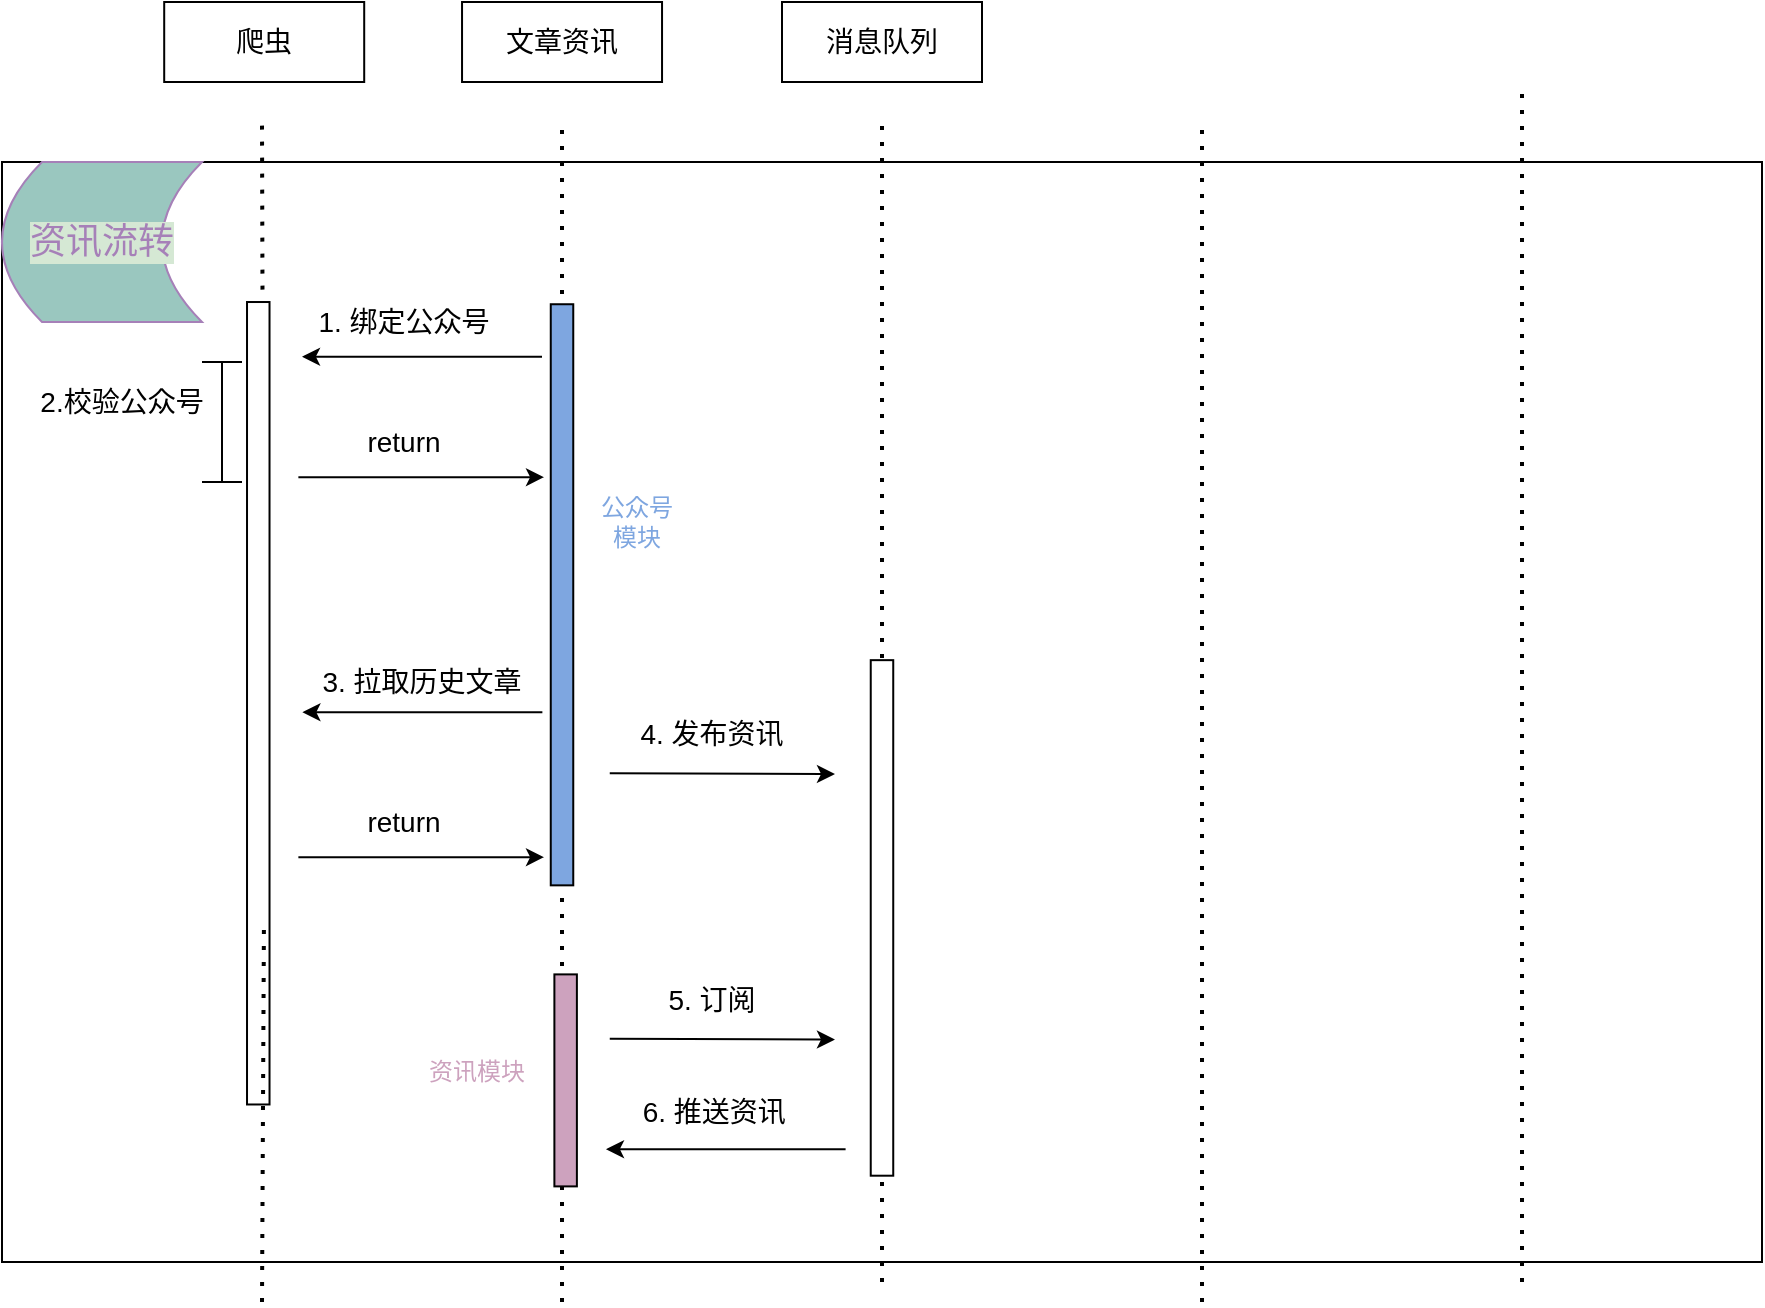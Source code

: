 <mxfile version="14.9.0" type="github">
  <diagram id="SL1lb7ijx7Cb3OfJvjon" name="Page-1">
    <mxGraphModel dx="969" dy="562" grid="1" gridSize="10" guides="1" tooltips="1" connect="1" arrows="1" fold="1" page="1" pageScale="1" pageWidth="827" pageHeight="1169" math="0" shadow="0">
      <root>
        <mxCell id="0" />
        <mxCell id="1" parent="0" />
        <mxCell id="6-Um68GeObjWVh0zbRat-1" value="" style="rounded=0;whiteSpace=wrap;html=1;" vertex="1" parent="1">
          <mxGeometry x="160" y="160" width="880" height="550" as="geometry" />
        </mxCell>
        <mxCell id="6-Um68GeObjWVh0zbRat-3" value="" style="endArrow=none;dashed=1;html=1;dashPattern=1 3;strokeWidth=2;startArrow=none;" edge="1" parent="1">
          <mxGeometry width="50" height="50" relative="1" as="geometry">
            <mxPoint x="291.014" y="487.81" as="sourcePoint" />
            <mxPoint x="290" y="140" as="targetPoint" />
          </mxGeometry>
        </mxCell>
        <mxCell id="6-Um68GeObjWVh0zbRat-4" value="&lt;span style=&quot;font-size: 14px&quot;&gt;爬虫&lt;/span&gt;" style="rounded=0;whiteSpace=wrap;html=1;" vertex="1" parent="1">
          <mxGeometry x="241.1" y="80" width="100" height="40" as="geometry" />
        </mxCell>
        <mxCell id="6-Um68GeObjWVh0zbRat-5" value="&lt;span style=&quot;font-size: 14px&quot;&gt;文章资讯&lt;/span&gt;" style="rounded=0;whiteSpace=wrap;html=1;" vertex="1" parent="1">
          <mxGeometry x="390.02" y="80" width="100" height="40" as="geometry" />
        </mxCell>
        <mxCell id="6-Um68GeObjWVh0zbRat-6" value="" style="endArrow=none;dashed=1;html=1;dashPattern=1 3;strokeWidth=2;" edge="1" parent="1">
          <mxGeometry width="50" height="50" relative="1" as="geometry">
            <mxPoint x="440" y="730" as="sourcePoint" />
            <mxPoint x="440" y="140" as="targetPoint" />
          </mxGeometry>
        </mxCell>
        <mxCell id="6-Um68GeObjWVh0zbRat-7" value="" style="endArrow=none;dashed=1;html=1;dashPattern=1 3;strokeWidth=2;" edge="1" parent="1">
          <mxGeometry width="50" height="50" relative="1" as="geometry">
            <mxPoint x="600" y="720" as="sourcePoint" />
            <mxPoint x="600" y="140" as="targetPoint" />
          </mxGeometry>
        </mxCell>
        <mxCell id="6-Um68GeObjWVh0zbRat-8" value="" style="endArrow=none;dashed=1;html=1;dashPattern=1 3;strokeWidth=2;" edge="1" parent="1">
          <mxGeometry width="50" height="50" relative="1" as="geometry">
            <mxPoint x="760" y="730" as="sourcePoint" />
            <mxPoint x="760" y="140" as="targetPoint" />
          </mxGeometry>
        </mxCell>
        <mxCell id="6-Um68GeObjWVh0zbRat-9" value="&lt;span style=&quot;font-size: 14px&quot;&gt;消息队列&lt;/span&gt;" style="rounded=0;whiteSpace=wrap;html=1;" vertex="1" parent="1">
          <mxGeometry x="550" y="80" width="100" height="40" as="geometry" />
        </mxCell>
        <mxCell id="6-Um68GeObjWVh0zbRat-10" value="" style="endArrow=none;dashed=1;html=1;dashPattern=1 3;strokeWidth=2;entryX=0.5;entryY=1;entryDx=0;entryDy=0;" edge="1" parent="1">
          <mxGeometry width="50" height="50" relative="1" as="geometry">
            <mxPoint x="920" y="720" as="sourcePoint" />
            <mxPoint x="920" y="120" as="targetPoint" />
          </mxGeometry>
        </mxCell>
        <mxCell id="6-Um68GeObjWVh0zbRat-11" value="" style="rounded=0;whiteSpace=wrap;html=1;rotation=-90;" vertex="1" parent="1">
          <mxGeometry x="87.52" y="425" width="401.23" height="11.25" as="geometry" />
        </mxCell>
        <mxCell id="6-Um68GeObjWVh0zbRat-12" value="" style="endArrow=classic;html=1;" edge="1" parent="1">
          <mxGeometry width="50" height="50" relative="1" as="geometry">
            <mxPoint x="430" y="257.33" as="sourcePoint" />
            <mxPoint x="310" y="257.33" as="targetPoint" />
          </mxGeometry>
        </mxCell>
        <mxCell id="6-Um68GeObjWVh0zbRat-13" value="" style="rounded=0;whiteSpace=wrap;html=1;rotation=-90;fillColor=#7EA6E0;" vertex="1" parent="1">
          <mxGeometry x="294.73" y="370.77" width="290.55" height="11.25" as="geometry" />
        </mxCell>
        <mxCell id="6-Um68GeObjWVh0zbRat-14" value="&lt;font style=&quot;font-size: 14px&quot;&gt;4. 发布资讯&lt;/font&gt;" style="text;html=1;strokeColor=none;fillColor=none;align=center;verticalAlign=middle;whiteSpace=wrap;rounded=0;" vertex="1" parent="1">
          <mxGeometry x="445.28" y="436.25" width="140" height="20" as="geometry" />
        </mxCell>
        <mxCell id="6-Um68GeObjWVh0zbRat-15" value="" style="endArrow=classic;html=1;" edge="1" parent="1">
          <mxGeometry width="50" height="50" relative="1" as="geometry">
            <mxPoint x="463.87" y="465.62" as="sourcePoint" />
            <mxPoint x="576.49" y="466" as="targetPoint" />
          </mxGeometry>
        </mxCell>
        <mxCell id="6-Um68GeObjWVh0zbRat-16" value="" style="rounded=0;whiteSpace=wrap;html=1;rotation=-90;" vertex="1" parent="1">
          <mxGeometry x="471.11" y="532.34" width="257.77" height="11.25" as="geometry" />
        </mxCell>
        <mxCell id="6-Um68GeObjWVh0zbRat-18" value="" style="endArrow=none;dashed=1;html=1;dashPattern=1 3;strokeWidth=2;" edge="1" parent="1">
          <mxGeometry width="50" height="50" relative="1" as="geometry">
            <mxPoint x="290" y="730" as="sourcePoint" />
            <mxPoint x="290.953" y="543.44" as="targetPoint" />
          </mxGeometry>
        </mxCell>
        <mxCell id="6-Um68GeObjWVh0zbRat-19" value="" style="rounded=0;whiteSpace=wrap;html=1;rotation=-90;fillColor=#CDA2BE;" vertex="1" parent="1">
          <mxGeometry x="388.82" y="613.57" width="106" height="11.25" as="geometry" />
        </mxCell>
        <mxCell id="6-Um68GeObjWVh0zbRat-20" value="&lt;font style=&quot;font-size: 14px&quot;&gt;6. 推送资讯&amp;nbsp;&amp;nbsp;&lt;/font&gt;" style="text;html=1;strokeColor=none;fillColor=none;align=center;verticalAlign=middle;whiteSpace=wrap;rounded=0;" vertex="1" parent="1">
          <mxGeometry x="455.09" y="624.82" width="130.19" height="20" as="geometry" />
        </mxCell>
        <mxCell id="6-Um68GeObjWVh0zbRat-21" value="&lt;font style=&quot;font-size: 14px&quot;&gt;1. 绑定公众号&lt;/font&gt;" style="text;html=1;strokeColor=none;fillColor=none;align=center;verticalAlign=middle;whiteSpace=wrap;rounded=0;" vertex="1" parent="1">
          <mxGeometry x="291" y="230" width="140" height="20" as="geometry" />
        </mxCell>
        <mxCell id="6-Um68GeObjWVh0zbRat-22" value="" style="endArrow=classic;html=1;" edge="1" parent="1">
          <mxGeometry width="50" height="50" relative="1" as="geometry">
            <mxPoint x="581.8" y="653.57" as="sourcePoint" />
            <mxPoint x="461.99" y="653.57" as="targetPoint" />
          </mxGeometry>
        </mxCell>
        <mxCell id="6-Um68GeObjWVh0zbRat-25" value="" style="endArrow=classic;html=1;" edge="1" parent="1">
          <mxGeometry width="50" height="50" relative="1" as="geometry">
            <mxPoint x="430.19" y="435.13" as="sourcePoint" />
            <mxPoint x="310.19" y="435.13" as="targetPoint" />
          </mxGeometry>
        </mxCell>
        <mxCell id="6-Um68GeObjWVh0zbRat-26" value="&lt;font style=&quot;font-size: 14px&quot;&gt;3. 拉取历史文章&lt;/font&gt;" style="text;html=1;strokeColor=none;fillColor=none;align=center;verticalAlign=middle;whiteSpace=wrap;rounded=0;" vertex="1" parent="1">
          <mxGeometry x="300.19" y="410" width="140" height="20" as="geometry" />
        </mxCell>
        <mxCell id="6-Um68GeObjWVh0zbRat-27" value="" style="endArrow=classic;html=1;" edge="1" parent="1">
          <mxGeometry width="50" height="50" relative="1" as="geometry">
            <mxPoint x="308.19" y="317.57" as="sourcePoint" />
            <mxPoint x="431.0" y="317.57" as="targetPoint" />
          </mxGeometry>
        </mxCell>
        <mxCell id="6-Um68GeObjWVh0zbRat-28" value="&lt;span style=&quot;font-size: 14px&quot;&gt;return&lt;/span&gt;" style="text;html=1;strokeColor=none;fillColor=none;align=center;verticalAlign=middle;whiteSpace=wrap;rounded=0;" vertex="1" parent="1">
          <mxGeometry x="291" y="290" width="140" height="20" as="geometry" />
        </mxCell>
        <mxCell id="6-Um68GeObjWVh0zbRat-29" value="" style="endArrow=classic;html=1;" edge="1" parent="1">
          <mxGeometry width="50" height="50" relative="1" as="geometry">
            <mxPoint x="308.19" y="507.57" as="sourcePoint" />
            <mxPoint x="431" y="507.57" as="targetPoint" />
          </mxGeometry>
        </mxCell>
        <mxCell id="6-Um68GeObjWVh0zbRat-30" value="&lt;span style=&quot;font-size: 14px&quot;&gt;return&lt;/span&gt;" style="text;html=1;strokeColor=none;fillColor=none;align=center;verticalAlign=middle;whiteSpace=wrap;rounded=0;" vertex="1" parent="1">
          <mxGeometry x="291" y="480" width="140" height="20" as="geometry" />
        </mxCell>
        <mxCell id="6-Um68GeObjWVh0zbRat-32" value="" style="shape=crossbar;whiteSpace=wrap;html=1;rounded=1;direction=south;" vertex="1" parent="1">
          <mxGeometry x="260" y="260" width="20" height="60" as="geometry" />
        </mxCell>
        <mxCell id="6-Um68GeObjWVh0zbRat-33" value="&lt;font style=&quot;font-size: 14px&quot;&gt;2.校验公众号&lt;/font&gt;" style="text;html=1;strokeColor=none;fillColor=none;align=center;verticalAlign=middle;whiteSpace=wrap;rounded=0;" vertex="1" parent="1">
          <mxGeometry x="170" y="270" width="100" height="20" as="geometry" />
        </mxCell>
        <mxCell id="6-Um68GeObjWVh0zbRat-34" value="&lt;font style=&quot;font-size: 14px&quot;&gt;5. 订阅&lt;/font&gt;" style="text;html=1;strokeColor=none;fillColor=none;align=center;verticalAlign=middle;whiteSpace=wrap;rounded=0;" vertex="1" parent="1">
          <mxGeometry x="445.28" y="569" width="140" height="20" as="geometry" />
        </mxCell>
        <mxCell id="6-Um68GeObjWVh0zbRat-35" value="" style="endArrow=classic;html=1;" edge="1" parent="1">
          <mxGeometry width="50" height="50" relative="1" as="geometry">
            <mxPoint x="463.87" y="598.37" as="sourcePoint" />
            <mxPoint x="576.49" y="598.75" as="targetPoint" />
          </mxGeometry>
        </mxCell>
        <mxCell id="6-Um68GeObjWVh0zbRat-36" value="&lt;font&gt;公众号模块&lt;/font&gt;" style="text;html=1;strokeColor=none;fillColor=none;align=center;verticalAlign=middle;whiteSpace=wrap;rounded=0;fontColor=#7EA6E0;" vertex="1" parent="1">
          <mxGeometry x="455" y="330" width="45" height="20" as="geometry" />
        </mxCell>
        <mxCell id="6-Um68GeObjWVh0zbRat-37" value="&lt;font color=&quot;#cda2be&quot;&gt;资讯模块&lt;/font&gt;" style="text;html=1;strokeColor=none;fillColor=none;align=center;verticalAlign=middle;whiteSpace=wrap;rounded=0;fontColor=#7EA6E0;" vertex="1" parent="1">
          <mxGeometry x="370" y="604.82" width="55" height="20" as="geometry" />
        </mxCell>
        <mxCell id="6-Um68GeObjWVh0zbRat-39" value="&lt;font color=&quot;#a680b8&quot; style=&quot;font-size: 18px&quot;&gt;资讯流转&lt;/font&gt;" style="shape=dataStorage;whiteSpace=wrap;html=1;fixedSize=1;labelBackgroundColor=#D5E8D4;fontFamily=Helvetica;fontSize=11;fontColor=#7EA6E0;strokeColor=#A680B8;fillColor=#9AC7BF;" vertex="1" parent="1">
          <mxGeometry x="160" y="160" width="100" height="80" as="geometry" />
        </mxCell>
      </root>
    </mxGraphModel>
  </diagram>
</mxfile>

